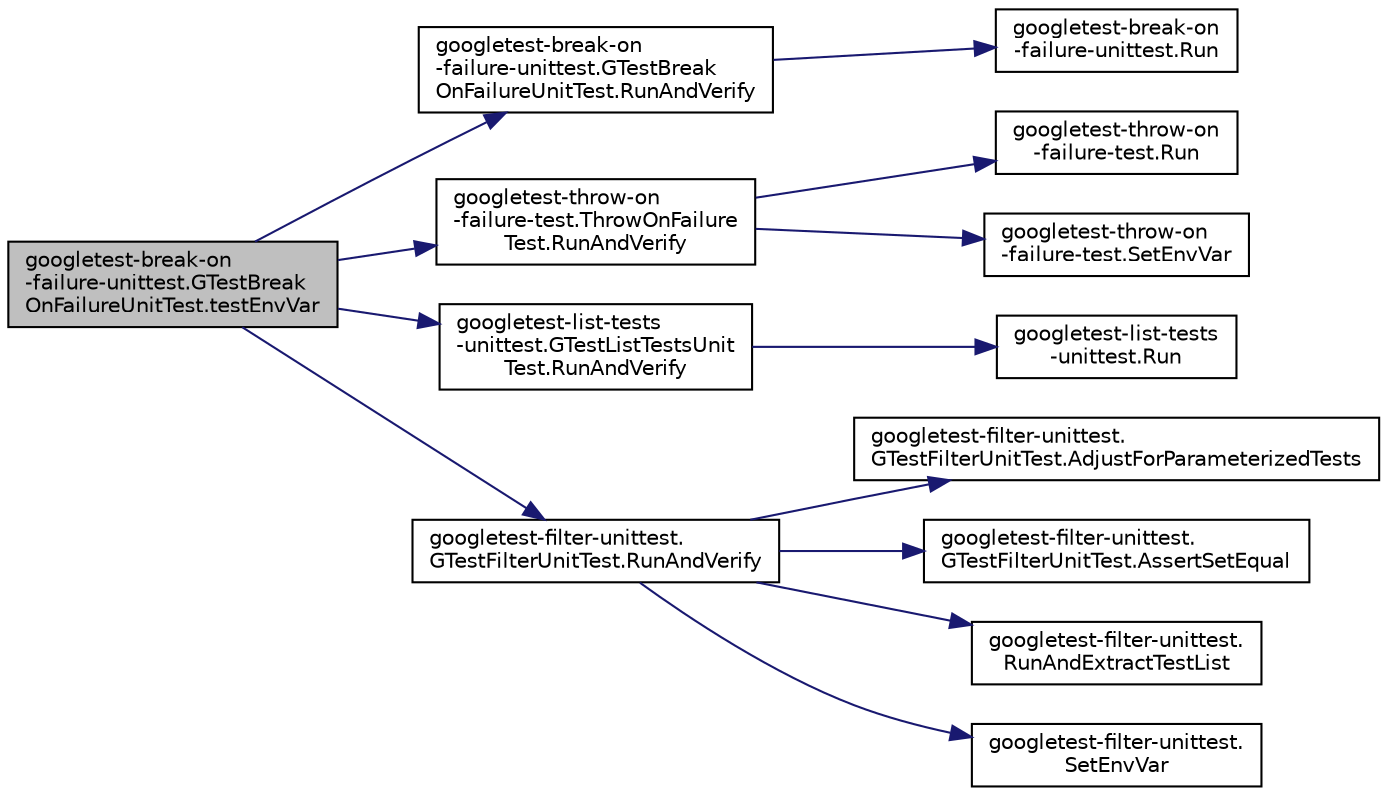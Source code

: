 digraph "googletest-break-on-failure-unittest.GTestBreakOnFailureUnitTest.testEnvVar"
{
 // LATEX_PDF_SIZE
  bgcolor="transparent";
  edge [fontname="Helvetica",fontsize="10",labelfontname="Helvetica",labelfontsize="10"];
  node [fontname="Helvetica",fontsize="10",shape=record];
  rankdir="LR";
  Node1 [label="googletest-break-on\l-failure-unittest.GTestBreak\lOnFailureUnitTest.testEnvVar",height=0.2,width=0.4,color="black", fillcolor="grey75", style="filled", fontcolor="black",tooltip=" "];
  Node1 -> Node2 [color="midnightblue",fontsize="10",style="solid",fontname="Helvetica"];
  Node2 [label="googletest-break-on\l-failure-unittest.GTestBreak\lOnFailureUnitTest.RunAndVerify",height=0.2,width=0.4,color="black",URL="$classgoogletest-break-on-failure-unittest_1_1GTestBreakOnFailureUnitTest.html#a04676ed51e337fa6be3f99a73a87040d",tooltip=" "];
  Node2 -> Node3 [color="midnightblue",fontsize="10",style="solid",fontname="Helvetica"];
  Node3 [label="googletest-break-on\l-failure-unittest.Run",height=0.2,width=0.4,color="black",URL="$namespacegoogletest-break-on-failure-unittest.html#a1af5bbcd251e90355ddcd17d0e0e6147",tooltip=" "];
  Node1 -> Node4 [color="midnightblue",fontsize="10",style="solid",fontname="Helvetica"];
  Node4 [label="googletest-throw-on\l-failure-test.ThrowOnFailure\lTest.RunAndVerify",height=0.2,width=0.4,color="black",URL="$classgoogletest-throw-on-failure-test_1_1ThrowOnFailureTest.html#ac9966623ba3bbd94be99aef689db43f3",tooltip=" "];
  Node4 -> Node5 [color="midnightblue",fontsize="10",style="solid",fontname="Helvetica"];
  Node5 [label="googletest-throw-on\l-failure-test.Run",height=0.2,width=0.4,color="black",URL="$namespacegoogletest-throw-on-failure-test.html#a937ab7ba6dcd93d71b1997f2bbfe3804",tooltip=" "];
  Node4 -> Node6 [color="midnightblue",fontsize="10",style="solid",fontname="Helvetica"];
  Node6 [label="googletest-throw-on\l-failure-test.SetEnvVar",height=0.2,width=0.4,color="black",URL="$namespacegoogletest-throw-on-failure-test.html#a2e2bb374a68e4ae1db7c359b8005cbcc",tooltip=" "];
  Node1 -> Node7 [color="midnightblue",fontsize="10",style="solid",fontname="Helvetica"];
  Node7 [label="googletest-list-tests\l-unittest.GTestListTestsUnit\lTest.RunAndVerify",height=0.2,width=0.4,color="black",URL="$classgoogletest-list-tests-unittest_1_1GTestListTestsUnitTest.html#a6630e10404717e8edd3df1439fb0d81c",tooltip=" "];
  Node7 -> Node8 [color="midnightblue",fontsize="10",style="solid",fontname="Helvetica"];
  Node8 [label="googletest-list-tests\l-unittest.Run",height=0.2,width=0.4,color="black",URL="$namespacegoogletest-list-tests-unittest.html#a9e03b1bb25b16376b25e53a1927be5da",tooltip=" "];
  Node1 -> Node9 [color="midnightblue",fontsize="10",style="solid",fontname="Helvetica"];
  Node9 [label="googletest-filter-unittest.\lGTestFilterUnitTest.RunAndVerify",height=0.2,width=0.4,color="black",URL="$classgoogletest-filter-unittest_1_1GTestFilterUnitTest.html#af70e720e3178314cb7ffb4268594ef2b",tooltip=" "];
  Node9 -> Node10 [color="midnightblue",fontsize="10",style="solid",fontname="Helvetica"];
  Node10 [label="googletest-filter-unittest.\lGTestFilterUnitTest.AdjustForParameterizedTests",height=0.2,width=0.4,color="black",URL="$classgoogletest-filter-unittest_1_1GTestFilterUnitTest.html#a34dfc0ab056c19a6644fab9880a49c42",tooltip=" "];
  Node9 -> Node11 [color="midnightblue",fontsize="10",style="solid",fontname="Helvetica"];
  Node11 [label="googletest-filter-unittest.\lGTestFilterUnitTest.AssertSetEqual",height=0.2,width=0.4,color="black",URL="$classgoogletest-filter-unittest_1_1GTestFilterUnitTest.html#ace0dfd41efa0dc5c019c1e96e6ce8137",tooltip=" "];
  Node9 -> Node12 [color="midnightblue",fontsize="10",style="solid",fontname="Helvetica"];
  Node12 [label="googletest-filter-unittest.\lRunAndExtractTestList",height=0.2,width=0.4,color="black",URL="$namespacegoogletest-filter-unittest.html#a400558042f3187a396a3dfe020423dfb",tooltip=" "];
  Node9 -> Node13 [color="midnightblue",fontsize="10",style="solid",fontname="Helvetica"];
  Node13 [label="googletest-filter-unittest.\lSetEnvVar",height=0.2,width=0.4,color="black",URL="$namespacegoogletest-filter-unittest.html#a829bf5a2df452c96f0ad7a1f0d47401e",tooltip=" "];
}
